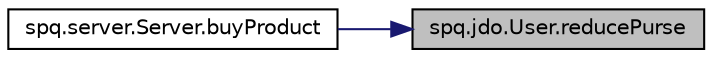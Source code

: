 digraph "spq.jdo.User.reducePurse"
{
 // LATEX_PDF_SIZE
  edge [fontname="Helvetica",fontsize="10",labelfontname="Helvetica",labelfontsize="10"];
  node [fontname="Helvetica",fontsize="10",shape=record];
  rankdir="RL";
  Node1 [label="spq.jdo.User.reducePurse",height=0.2,width=0.4,color="black", fillcolor="grey75", style="filled", fontcolor="black",tooltip=" "];
  Node1 -> Node2 [dir="back",color="midnightblue",fontsize="10",style="solid",fontname="Helvetica"];
  Node2 [label="spq.server.Server.buyProduct",height=0.2,width=0.4,color="black", fillcolor="white", style="filled",URL="$classspq_1_1server_1_1_server.html#a72244618b86a34309aaf3859a6724e34",tooltip="Buy a product for a user. This method allows a user to buy a product if they have sufficient balance ..."];
}

